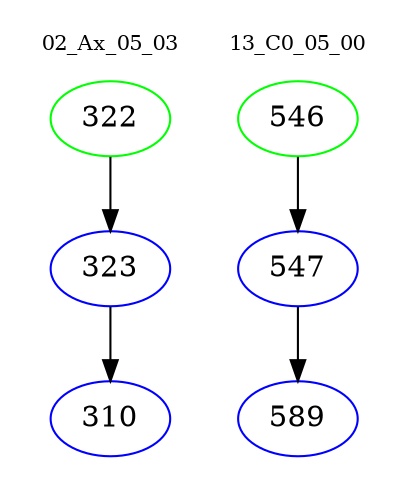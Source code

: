 digraph{
subgraph cluster_0 {
color = white
label = "02_Ax_05_03";
fontsize=10;
T0_322 [label="322", color="green"]
T0_322 -> T0_323 [color="black"]
T0_323 [label="323", color="blue"]
T0_323 -> T0_310 [color="black"]
T0_310 [label="310", color="blue"]
}
subgraph cluster_1 {
color = white
label = "13_C0_05_00";
fontsize=10;
T1_546 [label="546", color="green"]
T1_546 -> T1_547 [color="black"]
T1_547 [label="547", color="blue"]
T1_547 -> T1_589 [color="black"]
T1_589 [label="589", color="blue"]
}
}
